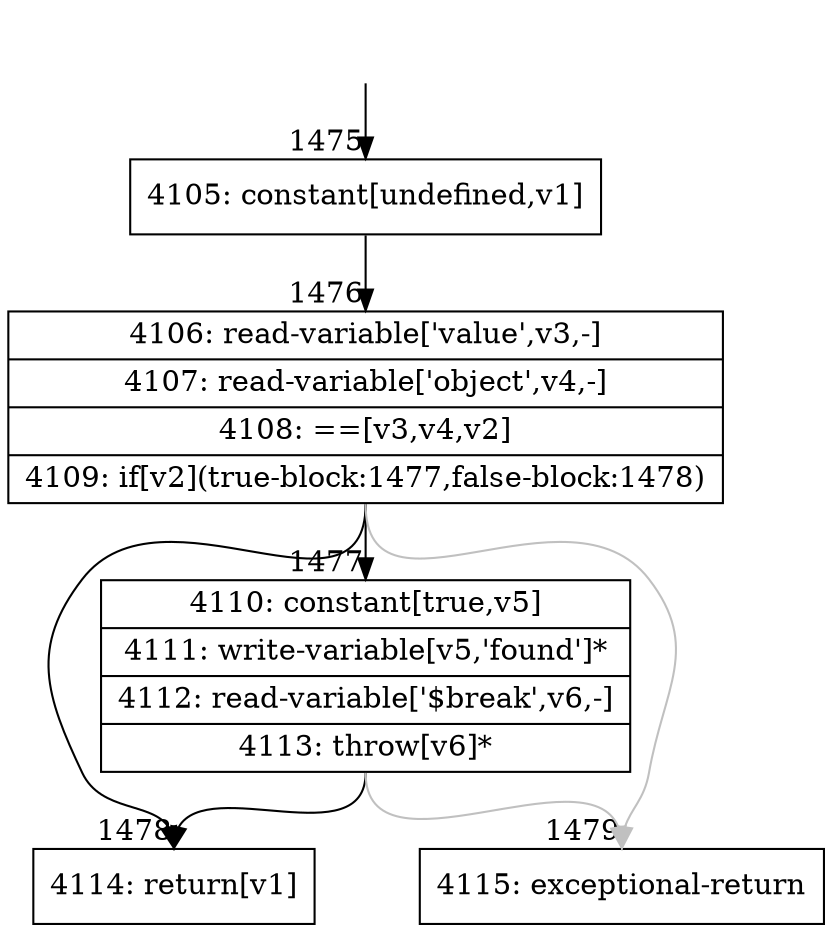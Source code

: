 digraph {
rankdir="TD"
BB_entry127[shape=none,label=""];
BB_entry127 -> BB1475 [tailport=s, headport=n, headlabel="    1475"]
BB1475 [shape=record label="{4105: constant[undefined,v1]}" ] 
BB1475 -> BB1476 [tailport=s, headport=n, headlabel="      1476"]
BB1476 [shape=record label="{4106: read-variable['value',v3,-]|4107: read-variable['object',v4,-]|4108: ==[v3,v4,v2]|4109: if[v2](true-block:1477,false-block:1478)}" ] 
BB1476 -> BB1477 [tailport=s, headport=n, headlabel="      1477"]
BB1476 -> BB1478 [tailport=s, headport=n, headlabel="      1478"]
BB1476 -> BB1479 [tailport=s, headport=n, color=gray, headlabel="      1479"]
BB1477 [shape=record label="{4110: constant[true,v5]|4111: write-variable[v5,'found']*|4112: read-variable['$break',v6,-]|4113: throw[v6]*}" ] 
BB1477 -> BB1478 [tailport=s, headport=n]
BB1477 -> BB1479 [tailport=s, headport=n, color=gray]
BB1478 [shape=record label="{4114: return[v1]}" ] 
BB1479 [shape=record label="{4115: exceptional-return}" ] 
//#$~ 945
}
